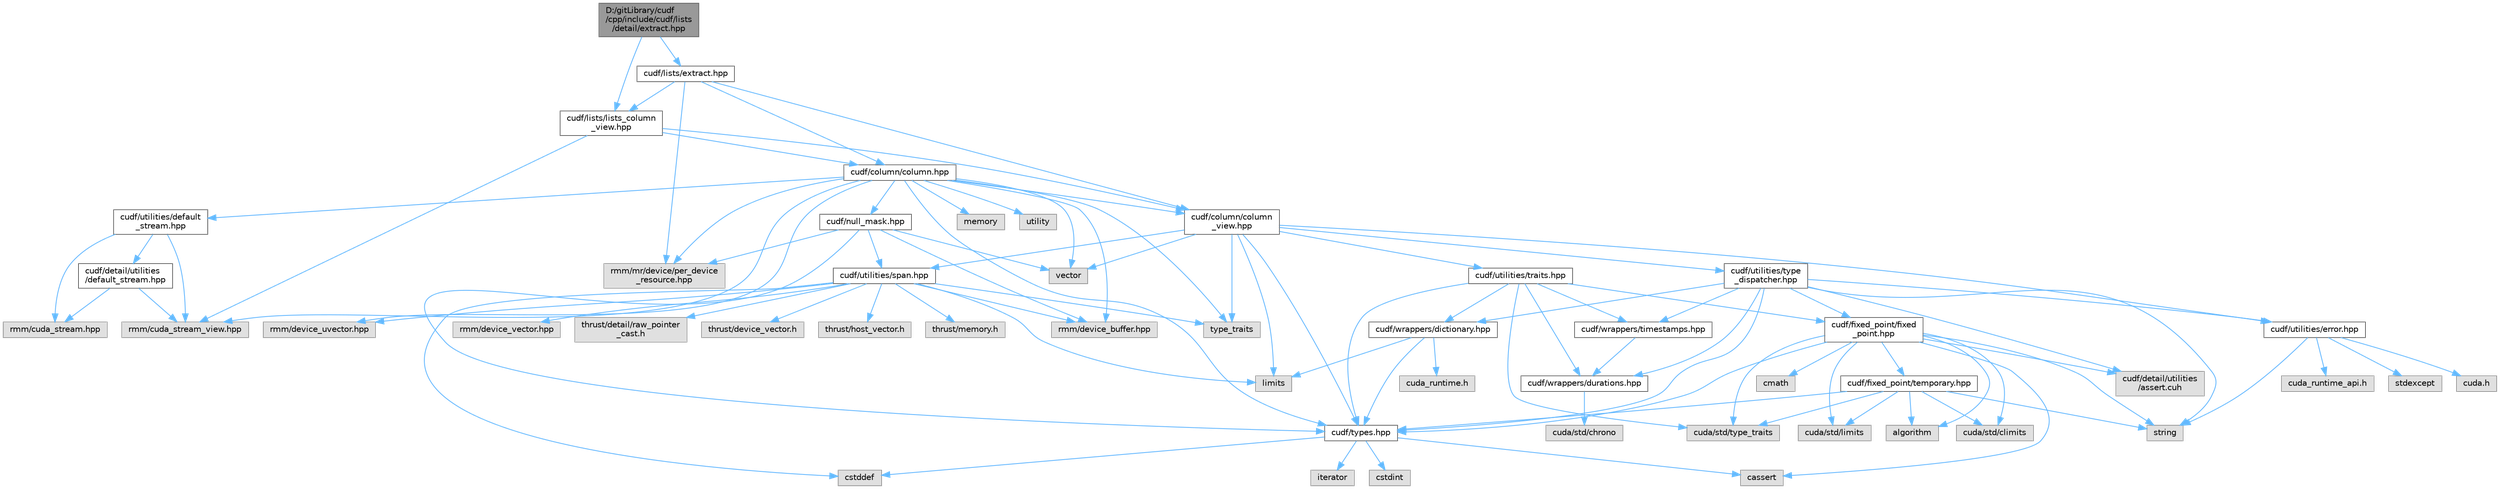 digraph "D:/gitLibrary/cudf/cpp/include/cudf/lists/detail/extract.hpp"
{
 // LATEX_PDF_SIZE
  bgcolor="transparent";
  edge [fontname=Helvetica,fontsize=10,labelfontname=Helvetica,labelfontsize=10];
  node [fontname=Helvetica,fontsize=10,shape=box,height=0.2,width=0.4];
  Node1 [id="Node000001",label="D:/gitLibrary/cudf\l/cpp/include/cudf/lists\l/detail/extract.hpp",height=0.2,width=0.4,color="gray40", fillcolor="grey60", style="filled", fontcolor="black",tooltip=" "];
  Node1 -> Node2 [id="edge1_Node000001_Node000002",color="steelblue1",style="solid",tooltip=" "];
  Node2 [id="Node000002",label="cudf/lists/extract.hpp",height=0.2,width=0.4,color="grey40", fillcolor="white", style="filled",URL="$lists_2extract_8hpp.html",tooltip=" "];
  Node2 -> Node3 [id="edge2_Node000002_Node000003",color="steelblue1",style="solid",tooltip=" "];
  Node3 [id="Node000003",label="cudf/column/column.hpp",height=0.2,width=0.4,color="grey40", fillcolor="white", style="filled",URL="$column_8hpp.html",tooltip="Class definition for cudf::column"];
  Node3 -> Node4 [id="edge3_Node000003_Node000004",color="steelblue1",style="solid",tooltip=" "];
  Node4 [id="Node000004",label="cudf/column/column\l_view.hpp",height=0.2,width=0.4,color="grey40", fillcolor="white", style="filled",URL="$column__view_8hpp.html",tooltip="column view class definitions"];
  Node4 -> Node5 [id="edge4_Node000004_Node000005",color="steelblue1",style="solid",tooltip=" "];
  Node5 [id="Node000005",label="cudf/types.hpp",height=0.2,width=0.4,color="grey40", fillcolor="white", style="filled",URL="$types_8hpp.html",tooltip="Type declarations for libcudf."];
  Node5 -> Node6 [id="edge5_Node000005_Node000006",color="steelblue1",style="solid",tooltip=" "];
  Node6 [id="Node000006",label="cassert",height=0.2,width=0.4,color="grey60", fillcolor="#E0E0E0", style="filled",tooltip=" "];
  Node5 -> Node7 [id="edge6_Node000005_Node000007",color="steelblue1",style="solid",tooltip=" "];
  Node7 [id="Node000007",label="cstddef",height=0.2,width=0.4,color="grey60", fillcolor="#E0E0E0", style="filled",tooltip=" "];
  Node5 -> Node8 [id="edge7_Node000005_Node000008",color="steelblue1",style="solid",tooltip=" "];
  Node8 [id="Node000008",label="cstdint",height=0.2,width=0.4,color="grey60", fillcolor="#E0E0E0", style="filled",tooltip=" "];
  Node5 -> Node9 [id="edge8_Node000005_Node000009",color="steelblue1",style="solid",tooltip=" "];
  Node9 [id="Node000009",label="iterator",height=0.2,width=0.4,color="grey60", fillcolor="#E0E0E0", style="filled",tooltip=" "];
  Node4 -> Node10 [id="edge9_Node000004_Node000010",color="steelblue1",style="solid",tooltip=" "];
  Node10 [id="Node000010",label="cudf/utilities/error.hpp",height=0.2,width=0.4,color="grey40", fillcolor="white", style="filled",URL="$error_8hpp.html",tooltip=" "];
  Node10 -> Node11 [id="edge10_Node000010_Node000011",color="steelblue1",style="solid",tooltip=" "];
  Node11 [id="Node000011",label="cuda.h",height=0.2,width=0.4,color="grey60", fillcolor="#E0E0E0", style="filled",tooltip=" "];
  Node10 -> Node12 [id="edge11_Node000010_Node000012",color="steelblue1",style="solid",tooltip=" "];
  Node12 [id="Node000012",label="cuda_runtime_api.h",height=0.2,width=0.4,color="grey60", fillcolor="#E0E0E0", style="filled",tooltip=" "];
  Node10 -> Node13 [id="edge12_Node000010_Node000013",color="steelblue1",style="solid",tooltip=" "];
  Node13 [id="Node000013",label="stdexcept",height=0.2,width=0.4,color="grey60", fillcolor="#E0E0E0", style="filled",tooltip=" "];
  Node10 -> Node14 [id="edge13_Node000010_Node000014",color="steelblue1",style="solid",tooltip=" "];
  Node14 [id="Node000014",label="string",height=0.2,width=0.4,color="grey60", fillcolor="#E0E0E0", style="filled",tooltip=" "];
  Node4 -> Node15 [id="edge14_Node000004_Node000015",color="steelblue1",style="solid",tooltip=" "];
  Node15 [id="Node000015",label="cudf/utilities/span.hpp",height=0.2,width=0.4,color="grey40", fillcolor="white", style="filled",URL="$span_8hpp.html",tooltip=" "];
  Node15 -> Node16 [id="edge15_Node000015_Node000016",color="steelblue1",style="solid",tooltip=" "];
  Node16 [id="Node000016",label="rmm/device_buffer.hpp",height=0.2,width=0.4,color="grey60", fillcolor="#E0E0E0", style="filled",tooltip=" "];
  Node15 -> Node17 [id="edge16_Node000015_Node000017",color="steelblue1",style="solid",tooltip=" "];
  Node17 [id="Node000017",label="rmm/device_uvector.hpp",height=0.2,width=0.4,color="grey60", fillcolor="#E0E0E0", style="filled",tooltip=" "];
  Node15 -> Node18 [id="edge17_Node000015_Node000018",color="steelblue1",style="solid",tooltip=" "];
  Node18 [id="Node000018",label="rmm/device_vector.hpp",height=0.2,width=0.4,color="grey60", fillcolor="#E0E0E0", style="filled",tooltip=" "];
  Node15 -> Node19 [id="edge18_Node000015_Node000019",color="steelblue1",style="solid",tooltip=" "];
  Node19 [id="Node000019",label="thrust/detail/raw_pointer\l_cast.h",height=0.2,width=0.4,color="grey60", fillcolor="#E0E0E0", style="filled",tooltip=" "];
  Node15 -> Node20 [id="edge19_Node000015_Node000020",color="steelblue1",style="solid",tooltip=" "];
  Node20 [id="Node000020",label="thrust/device_vector.h",height=0.2,width=0.4,color="grey60", fillcolor="#E0E0E0", style="filled",tooltip=" "];
  Node15 -> Node21 [id="edge20_Node000015_Node000021",color="steelblue1",style="solid",tooltip=" "];
  Node21 [id="Node000021",label="thrust/host_vector.h",height=0.2,width=0.4,color="grey60", fillcolor="#E0E0E0", style="filled",tooltip=" "];
  Node15 -> Node22 [id="edge21_Node000015_Node000022",color="steelblue1",style="solid",tooltip=" "];
  Node22 [id="Node000022",label="thrust/memory.h",height=0.2,width=0.4,color="grey60", fillcolor="#E0E0E0", style="filled",tooltip=" "];
  Node15 -> Node7 [id="edge22_Node000015_Node000007",color="steelblue1",style="solid",tooltip=" "];
  Node15 -> Node23 [id="edge23_Node000015_Node000023",color="steelblue1",style="solid",tooltip=" "];
  Node23 [id="Node000023",label="limits",height=0.2,width=0.4,color="grey60", fillcolor="#E0E0E0", style="filled",tooltip=" "];
  Node15 -> Node24 [id="edge24_Node000015_Node000024",color="steelblue1",style="solid",tooltip=" "];
  Node24 [id="Node000024",label="type_traits",height=0.2,width=0.4,color="grey60", fillcolor="#E0E0E0", style="filled",tooltip=" "];
  Node4 -> Node25 [id="edge25_Node000004_Node000025",color="steelblue1",style="solid",tooltip=" "];
  Node25 [id="Node000025",label="cudf/utilities/traits.hpp",height=0.2,width=0.4,color="grey40", fillcolor="white", style="filled",URL="$traits_8hpp.html",tooltip=" "];
  Node25 -> Node26 [id="edge26_Node000025_Node000026",color="steelblue1",style="solid",tooltip=" "];
  Node26 [id="Node000026",label="cudf/fixed_point/fixed\l_point.hpp",height=0.2,width=0.4,color="grey40", fillcolor="white", style="filled",URL="$fixed__point_8hpp.html",tooltip="Class definition for fixed point data type"];
  Node26 -> Node27 [id="edge27_Node000026_Node000027",color="steelblue1",style="solid",tooltip=" "];
  Node27 [id="Node000027",label="cudf/detail/utilities\l/assert.cuh",height=0.2,width=0.4,color="grey60", fillcolor="#E0E0E0", style="filled",tooltip=" "];
  Node26 -> Node28 [id="edge28_Node000026_Node000028",color="steelblue1",style="solid",tooltip=" "];
  Node28 [id="Node000028",label="cudf/fixed_point/temporary.hpp",height=0.2,width=0.4,color="grey40", fillcolor="white", style="filled",URL="$temporary_8hpp.html",tooltip=" "];
  Node28 -> Node5 [id="edge29_Node000028_Node000005",color="steelblue1",style="solid",tooltip=" "];
  Node28 -> Node29 [id="edge30_Node000028_Node000029",color="steelblue1",style="solid",tooltip=" "];
  Node29 [id="Node000029",label="cuda/std/climits",height=0.2,width=0.4,color="grey60", fillcolor="#E0E0E0", style="filled",tooltip=" "];
  Node28 -> Node30 [id="edge31_Node000028_Node000030",color="steelblue1",style="solid",tooltip=" "];
  Node30 [id="Node000030",label="cuda/std/limits",height=0.2,width=0.4,color="grey60", fillcolor="#E0E0E0", style="filled",tooltip=" "];
  Node28 -> Node31 [id="edge32_Node000028_Node000031",color="steelblue1",style="solid",tooltip=" "];
  Node31 [id="Node000031",label="cuda/std/type_traits",height=0.2,width=0.4,color="grey60", fillcolor="#E0E0E0", style="filled",tooltip=" "];
  Node28 -> Node32 [id="edge33_Node000028_Node000032",color="steelblue1",style="solid",tooltip=" "];
  Node32 [id="Node000032",label="algorithm",height=0.2,width=0.4,color="grey60", fillcolor="#E0E0E0", style="filled",tooltip=" "];
  Node28 -> Node14 [id="edge34_Node000028_Node000014",color="steelblue1",style="solid",tooltip=" "];
  Node26 -> Node5 [id="edge35_Node000026_Node000005",color="steelblue1",style="solid",tooltip=" "];
  Node26 -> Node29 [id="edge36_Node000026_Node000029",color="steelblue1",style="solid",tooltip=" "];
  Node26 -> Node30 [id="edge37_Node000026_Node000030",color="steelblue1",style="solid",tooltip=" "];
  Node26 -> Node31 [id="edge38_Node000026_Node000031",color="steelblue1",style="solid",tooltip=" "];
  Node26 -> Node32 [id="edge39_Node000026_Node000032",color="steelblue1",style="solid",tooltip=" "];
  Node26 -> Node6 [id="edge40_Node000026_Node000006",color="steelblue1",style="solid",tooltip=" "];
  Node26 -> Node33 [id="edge41_Node000026_Node000033",color="steelblue1",style="solid",tooltip=" "];
  Node33 [id="Node000033",label="cmath",height=0.2,width=0.4,color="grey60", fillcolor="#E0E0E0", style="filled",tooltip=" "];
  Node26 -> Node14 [id="edge42_Node000026_Node000014",color="steelblue1",style="solid",tooltip=" "];
  Node25 -> Node5 [id="edge43_Node000025_Node000005",color="steelblue1",style="solid",tooltip=" "];
  Node25 -> Node34 [id="edge44_Node000025_Node000034",color="steelblue1",style="solid",tooltip=" "];
  Node34 [id="Node000034",label="cudf/wrappers/dictionary.hpp",height=0.2,width=0.4,color="grey40", fillcolor="white", style="filled",URL="$dictionary_8hpp.html",tooltip="Concrete type definition for dictionary columns."];
  Node34 -> Node35 [id="edge45_Node000034_Node000035",color="steelblue1",style="solid",tooltip=" "];
  Node35 [id="Node000035",label="cuda_runtime.h",height=0.2,width=0.4,color="grey60", fillcolor="#E0E0E0", style="filled",tooltip=" "];
  Node34 -> Node5 [id="edge46_Node000034_Node000005",color="steelblue1",style="solid",tooltip=" "];
  Node34 -> Node23 [id="edge47_Node000034_Node000023",color="steelblue1",style="solid",tooltip=" "];
  Node25 -> Node36 [id="edge48_Node000025_Node000036",color="steelblue1",style="solid",tooltip=" "];
  Node36 [id="Node000036",label="cudf/wrappers/durations.hpp",height=0.2,width=0.4,color="grey40", fillcolor="white", style="filled",URL="$durations_8hpp.html",tooltip="Concrete type definitions for int32_t and int64_t durations in varying resolutions."];
  Node36 -> Node37 [id="edge49_Node000036_Node000037",color="steelblue1",style="solid",tooltip=" "];
  Node37 [id="Node000037",label="cuda/std/chrono",height=0.2,width=0.4,color="grey60", fillcolor="#E0E0E0", style="filled",tooltip=" "];
  Node25 -> Node38 [id="edge50_Node000025_Node000038",color="steelblue1",style="solid",tooltip=" "];
  Node38 [id="Node000038",label="cudf/wrappers/timestamps.hpp",height=0.2,width=0.4,color="grey40", fillcolor="white", style="filled",URL="$timestamps_8hpp.html",tooltip="Concrete type definitions for int32_t and int64_t timestamps in varying resolutions as durations sinc..."];
  Node38 -> Node36 [id="edge51_Node000038_Node000036",color="steelblue1",style="solid",tooltip=" "];
  Node25 -> Node31 [id="edge52_Node000025_Node000031",color="steelblue1",style="solid",tooltip=" "];
  Node4 -> Node39 [id="edge53_Node000004_Node000039",color="steelblue1",style="solid",tooltip=" "];
  Node39 [id="Node000039",label="cudf/utilities/type\l_dispatcher.hpp",height=0.2,width=0.4,color="grey40", fillcolor="white", style="filled",URL="$type__dispatcher_8hpp.html",tooltip="Defines the mapping between cudf::type_id runtime type information and concrete C++ types."];
  Node39 -> Node27 [id="edge54_Node000039_Node000027",color="steelblue1",style="solid",tooltip=" "];
  Node39 -> Node26 [id="edge55_Node000039_Node000026",color="steelblue1",style="solid",tooltip=" "];
  Node39 -> Node5 [id="edge56_Node000039_Node000005",color="steelblue1",style="solid",tooltip=" "];
  Node39 -> Node10 [id="edge57_Node000039_Node000010",color="steelblue1",style="solid",tooltip=" "];
  Node39 -> Node34 [id="edge58_Node000039_Node000034",color="steelblue1",style="solid",tooltip=" "];
  Node39 -> Node36 [id="edge59_Node000039_Node000036",color="steelblue1",style="solid",tooltip=" "];
  Node39 -> Node38 [id="edge60_Node000039_Node000038",color="steelblue1",style="solid",tooltip=" "];
  Node39 -> Node14 [id="edge61_Node000039_Node000014",color="steelblue1",style="solid",tooltip=" "];
  Node4 -> Node23 [id="edge62_Node000004_Node000023",color="steelblue1",style="solid",tooltip=" "];
  Node4 -> Node24 [id="edge63_Node000004_Node000024",color="steelblue1",style="solid",tooltip=" "];
  Node4 -> Node40 [id="edge64_Node000004_Node000040",color="steelblue1",style="solid",tooltip=" "];
  Node40 [id="Node000040",label="vector",height=0.2,width=0.4,color="grey60", fillcolor="#E0E0E0", style="filled",tooltip=" "];
  Node3 -> Node41 [id="edge65_Node000003_Node000041",color="steelblue1",style="solid",tooltip=" "];
  Node41 [id="Node000041",label="cudf/null_mask.hpp",height=0.2,width=0.4,color="grey40", fillcolor="white", style="filled",URL="$null__mask_8hpp.html",tooltip="APIs for managing validity bitmasks"];
  Node41 -> Node5 [id="edge66_Node000041_Node000005",color="steelblue1",style="solid",tooltip=" "];
  Node41 -> Node15 [id="edge67_Node000041_Node000015",color="steelblue1",style="solid",tooltip=" "];
  Node41 -> Node16 [id="edge68_Node000041_Node000016",color="steelblue1",style="solid",tooltip=" "];
  Node41 -> Node42 [id="edge69_Node000041_Node000042",color="steelblue1",style="solid",tooltip=" "];
  Node42 [id="Node000042",label="rmm/mr/device/per_device\l_resource.hpp",height=0.2,width=0.4,color="grey60", fillcolor="#E0E0E0", style="filled",tooltip=" "];
  Node41 -> Node40 [id="edge70_Node000041_Node000040",color="steelblue1",style="solid",tooltip=" "];
  Node3 -> Node5 [id="edge71_Node000003_Node000005",color="steelblue1",style="solid",tooltip=" "];
  Node3 -> Node43 [id="edge72_Node000003_Node000043",color="steelblue1",style="solid",tooltip=" "];
  Node43 [id="Node000043",label="cudf/utilities/default\l_stream.hpp",height=0.2,width=0.4,color="grey40", fillcolor="white", style="filled",URL="$utilities_2default__stream_8hpp.html",tooltip=" "];
  Node43 -> Node44 [id="edge73_Node000043_Node000044",color="steelblue1",style="solid",tooltip=" "];
  Node44 [id="Node000044",label="cudf/detail/utilities\l/default_stream.hpp",height=0.2,width=0.4,color="grey40", fillcolor="white", style="filled",URL="$detail_2utilities_2default__stream_8hpp.html",tooltip=" "];
  Node44 -> Node45 [id="edge74_Node000044_Node000045",color="steelblue1",style="solid",tooltip=" "];
  Node45 [id="Node000045",label="rmm/cuda_stream.hpp",height=0.2,width=0.4,color="grey60", fillcolor="#E0E0E0", style="filled",tooltip=" "];
  Node44 -> Node46 [id="edge75_Node000044_Node000046",color="steelblue1",style="solid",tooltip=" "];
  Node46 [id="Node000046",label="rmm/cuda_stream_view.hpp",height=0.2,width=0.4,color="grey60", fillcolor="#E0E0E0", style="filled",tooltip=" "];
  Node43 -> Node45 [id="edge76_Node000043_Node000045",color="steelblue1",style="solid",tooltip=" "];
  Node43 -> Node46 [id="edge77_Node000043_Node000046",color="steelblue1",style="solid",tooltip=" "];
  Node3 -> Node46 [id="edge78_Node000003_Node000046",color="steelblue1",style="solid",tooltip=" "];
  Node3 -> Node16 [id="edge79_Node000003_Node000016",color="steelblue1",style="solid",tooltip=" "];
  Node3 -> Node17 [id="edge80_Node000003_Node000017",color="steelblue1",style="solid",tooltip=" "];
  Node3 -> Node42 [id="edge81_Node000003_Node000042",color="steelblue1",style="solid",tooltip=" "];
  Node3 -> Node47 [id="edge82_Node000003_Node000047",color="steelblue1",style="solid",tooltip=" "];
  Node47 [id="Node000047",label="memory",height=0.2,width=0.4,color="grey60", fillcolor="#E0E0E0", style="filled",tooltip=" "];
  Node3 -> Node24 [id="edge83_Node000003_Node000024",color="steelblue1",style="solid",tooltip=" "];
  Node3 -> Node48 [id="edge84_Node000003_Node000048",color="steelblue1",style="solid",tooltip=" "];
  Node48 [id="Node000048",label="utility",height=0.2,width=0.4,color="grey60", fillcolor="#E0E0E0", style="filled",tooltip=" "];
  Node3 -> Node40 [id="edge85_Node000003_Node000040",color="steelblue1",style="solid",tooltip=" "];
  Node2 -> Node4 [id="edge86_Node000002_Node000004",color="steelblue1",style="solid",tooltip=" "];
  Node2 -> Node49 [id="edge87_Node000002_Node000049",color="steelblue1",style="solid",tooltip=" "];
  Node49 [id="Node000049",label="cudf/lists/lists_column\l_view.hpp",height=0.2,width=0.4,color="grey40", fillcolor="white", style="filled",URL="$lists__column__view_8hpp.html",tooltip="Class definition for cudf::lists_column_view"];
  Node49 -> Node3 [id="edge88_Node000049_Node000003",color="steelblue1",style="solid",tooltip=" "];
  Node49 -> Node4 [id="edge89_Node000049_Node000004",color="steelblue1",style="solid",tooltip=" "];
  Node49 -> Node46 [id="edge90_Node000049_Node000046",color="steelblue1",style="solid",tooltip=" "];
  Node2 -> Node42 [id="edge91_Node000002_Node000042",color="steelblue1",style="solid",tooltip=" "];
  Node1 -> Node49 [id="edge92_Node000001_Node000049",color="steelblue1",style="solid",tooltip=" "];
}

